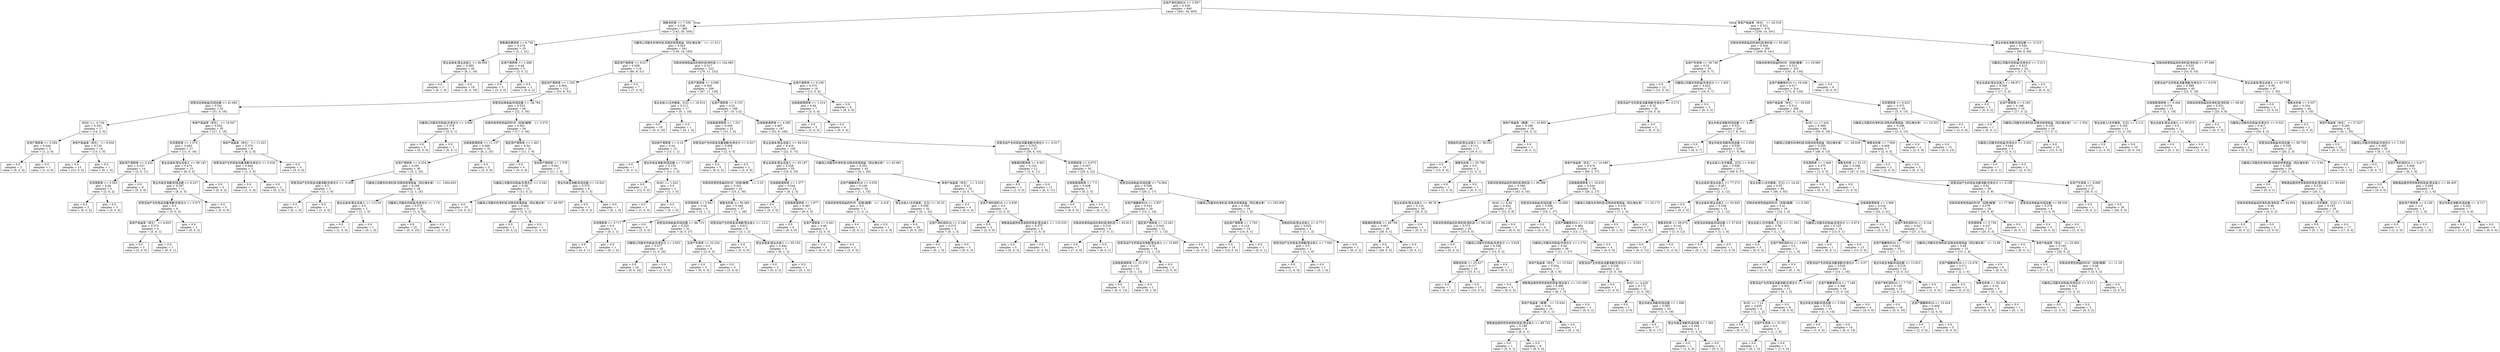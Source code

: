 digraph Tree {
node [shape=box] ;
0 [label="总资产净利润ROA <= 3.507\ngini = 0.538\nsamples = 840\nvalue = [401, 34, 405]"] ;
1 [label="销售毛利率 <= 7.336\ngini = 0.536\nsamples = 366\nvalue = [142, 20, 204]"] ;
0 -> 1 [labeldistance=2.5, labelangle=45, headlabel="True"] ;
2 [label="销售期间费用率 <= 6.739\ngini = 0.278\nsamples = 25\nvalue = [3, 1, 21]"] ;
1 -> 2 ;
3 [label="营业总成本/营业总收入 <= 96.956\ngini = 0.095\nsamples = 20\nvalue = [0, 1, 19]"] ;
2 -> 3 ;
4 [label="gini = 0.0\nsamples = 1\nvalue = [0, 1, 0]"] ;
3 -> 4 ;
5 [label="gini = 0.0\nsamples = 19\nvalue = [0, 0, 19]"] ;
3 -> 5 ;
6 [label="总资产周转率 <= 1.688\ngini = 0.48\nsamples = 5\nvalue = [3, 0, 2]"] ;
2 -> 6 ;
7 [label="gini = 0.0\nsamples = 3\nvalue = [3, 0, 0]"] ;
6 -> 7 ;
8 [label="gini = 0.0\nsamples = 2\nvalue = [0, 0, 2]"] ;
6 -> 8 ;
9 [label="归属母公司股东的净利润-扣除非经常损益（同比增长率） <= -11.511\ngini = 0.543\nsamples = 341\nvalue = [139, 19, 183]"] ;
1 -> 9 ;
10 [label="固定资产周转率 <= 6.017\ngini = 0.558\nsamples = 119\nvalue = [60, 8, 51]"] ;
9 -> 10 ;
11 [label="固定资产周转率 <= 1.255\ngini = 0.564\nsamples = 112\nvalue = [53, 8, 51]"] ;
10 -> 11 ;
12 [label="经营活动净收益/利润总额 <= 41.662\ngini = 0.541\nsamples = 52\nvalue = [31, 5, 16]"] ;
11 -> 12 ;
13 [label="ROIC <= -0.734\ngini = 0.291\nsamples = 17\nvalue = [14, 3, 0]"] ;
12 -> 13 ;
14 [label="总资产周转率 <= 0.284\ngini = 0.444\nsamples = 3\nvalue = [1, 2, 0]"] ;
13 -> 14 ;
15 [label="gini = 0.0\nsamples = 2\nvalue = [0, 2, 0]"] ;
14 -> 15 ;
16 [label="gini = 0.0\nsamples = 1\nvalue = [1, 0, 0]"] ;
14 -> 16 ;
17 [label="净资产收益率（年化） <= 9.034\ngini = 0.133\nsamples = 14\nvalue = [13, 1, 0]"] ;
13 -> 17 ;
18 [label="gini = 0.0\nsamples = 13\nvalue = [13, 0, 0]"] ;
17 -> 18 ;
19 [label="gini = 0.0\nsamples = 1\nvalue = [0, 1, 0]"] ;
17 -> 19 ;
20 [label="净资产收益率（年化） <= 10.047\ngini = 0.552\nsamples = 35\nvalue = [17, 2, 16]"] ;
12 -> 20 ;
21 [label="存货周转率 <= 1.074\ngini = 0.483\nsamples = 27\nvalue = [11, 0, 16]"] ;
20 -> 21 ;
22 [label="固定资产周转率 <= 0.432\ngini = 0.337\nsamples = 14\nvalue = [3, 0, 11]"] ;
21 -> 22 ;
23 [label="存货周转率 <= 0.503\ngini = 0.48\nsamples = 5\nvalue = [3, 0, 2]"] ;
22 -> 23 ;
24 [label="gini = 0.0\nsamples = 2\nvalue = [0, 0, 2]"] ;
23 -> 24 ;
25 [label="gini = 0.0\nsamples = 3\nvalue = [3, 0, 0]"] ;
23 -> 25 ;
26 [label="gini = 0.0\nsamples = 9\nvalue = [0, 0, 9]"] ;
22 -> 26 ;
27 [label="营业总成本/营业总收入 <= 99.145\ngini = 0.473\nsamples = 13\nvalue = [8, 0, 5]"] ;
21 -> 27 ;
28 [label="营业外收支净额/利润总额 <= 6.227\ngini = 0.397\nsamples = 11\nvalue = [8, 0, 3]"] ;
27 -> 28 ;
29 [label="经营活动产生的现金流量净额/负债合计 <= 0.073\ngini = 0.5\nsamples = 6\nvalue = [3, 0, 3]"] ;
28 -> 29 ;
30 [label="净资产收益率（年化） <= 6.653\ngini = 0.375\nsamples = 4\nvalue = [3, 0, 1]"] ;
29 -> 30 ;
31 [label="gini = 0.0\nsamples = 3\nvalue = [3, 0, 0]"] ;
30 -> 31 ;
32 [label="gini = 0.0\nsamples = 1\nvalue = [0, 0, 1]"] ;
30 -> 32 ;
33 [label="gini = 0.0\nsamples = 2\nvalue = [0, 0, 2]"] ;
29 -> 33 ;
34 [label="gini = 0.0\nsamples = 5\nvalue = [5, 0, 0]"] ;
28 -> 34 ;
35 [label="gini = 0.0\nsamples = 2\nvalue = [0, 0, 2]"] ;
27 -> 35 ;
36 [label="净资产收益率（年化） <= 11.021\ngini = 0.375\nsamples = 8\nvalue = [6, 2, 0]"] ;
20 -> 36 ;
37 [label="经营活动产生的现金流量净额/负债合计 <= 0.026\ngini = 0.444\nsamples = 3\nvalue = [1, 2, 0]"] ;
36 -> 37 ;
38 [label="gini = 0.0\nsamples = 1\nvalue = [1, 0, 0]"] ;
37 -> 38 ;
39 [label="gini = 0.0\nsamples = 2\nvalue = [0, 2, 0]"] ;
37 -> 39 ;
40 [label="gini = 0.0\nsamples = 5\nvalue = [5, 0, 0]"] ;
36 -> 40 ;
41 [label="经营活动净收益/利润总额 <= -36.784\ngini = 0.523\nsamples = 60\nvalue = [22, 3, 35]"] ;
11 -> 41 ;
42 [label="归属母公司股东的权益/负债合计 <= 0.849\ngini = 0.278\nsamples = 6\nvalue = [5, 0, 1]"] ;
41 -> 42 ;
43 [label="gini = 0.0\nsamples = 5\nvalue = [5, 0, 0]"] ;
42 -> 43 ;
44 [label="gini = 0.0\nsamples = 1\nvalue = [0, 0, 1]"] ;
42 -> 44 ;
45 [label="扣除非经常性损益的ROE（扣除/摊薄） <= 2.074\ngini = 0.501\nsamples = 54\nvalue = [17, 3, 34]"] ;
41 -> 45 ;
46 [label="应收账款周转率 <= 11.137\ngini = 0.389\nsamples = 33\nvalue = [6, 2, 25]"] ;
45 -> 46 ;
47 [label="总资产周转率 <= 0.254\ngini = 0.291\nsamples = 30\nvalue = [3, 2, 25]"] ;
46 -> 47 ;
48 [label="经营活动产生的现金流量净额/负债合计 <= -0.009\ngini = 0.5\nsamples = 2\nvalue = [1, 1, 0]"] ;
47 -> 48 ;
49 [label="gini = 0.0\nsamples = 1\nvalue = [0, 1, 0]"] ;
48 -> 49 ;
50 [label="gini = 0.0\nsamples = 1\nvalue = [1, 0, 0]"] ;
48 -> 50 ;
51 [label="归属母公司股东的净利润-扣除非经常损益（同比增长率） <= -1494.629\ngini = 0.196\nsamples = 28\nvalue = [2, 1, 25]"] ;
47 -> 51 ;
52 [label="营业总成本/营业总收入 <= 113.34\ngini = 0.5\nsamples = 2\nvalue = [1, 1, 0]"] ;
51 -> 52 ;
53 [label="gini = 0.0\nsamples = 1\nvalue = [1, 0, 0]"] ;
52 -> 53 ;
54 [label="gini = 0.0\nsamples = 1\nvalue = [0, 1, 0]"] ;
52 -> 54 ;
55 [label="归属母公司股东的权益/负债合计 <= 1.74\ngini = 0.074\nsamples = 26\nvalue = [1, 0, 25]"] ;
51 -> 55 ;
56 [label="gini = 0.0\nsamples = 25\nvalue = [0, 0, 25]"] ;
55 -> 56 ;
57 [label="gini = 0.0\nsamples = 1\nvalue = [1, 0, 0]"] ;
55 -> 57 ;
58 [label="gini = 0.0\nsamples = 3\nvalue = [3, 0, 0]"] ;
46 -> 58 ;
59 [label="固定资产周转率 <= 1.461\ngini = 0.54\nsamples = 21\nvalue = [11, 1, 9]"] ;
45 -> 59 ;
60 [label="gini = 0.0\nsamples = 4\nvalue = [0, 0, 4]"] ;
59 -> 60 ;
61 [label="流动资产周转率 <= 1.378\ngini = 0.491\nsamples = 17\nvalue = [11, 1, 5]"] ;
59 -> 61 ;
62 [label="归属母公司股东的权益/负债合计 <= 3.342\ngini = 0.26\nsamples = 13\nvalue = [11, 0, 2]"] ;
61 -> 62 ;
63 [label="gini = 0.0\nsamples = 10\nvalue = [10, 0, 0]"] ;
62 -> 63 ;
64 [label="归属母公司股东的净利润-扣除非经常损益（同比增长率） <= -46.597\ngini = 0.444\nsamples = 3\nvalue = [1, 0, 2]"] ;
62 -> 64 ;
65 [label="gini = 0.0\nsamples = 2\nvalue = [0, 0, 2]"] ;
64 -> 65 ;
66 [label="gini = 0.0\nsamples = 1\nvalue = [1, 0, 0]"] ;
64 -> 66 ;
67 [label="营业外收支净额/利润总额 <= 15.922\ngini = 0.375\nsamples = 4\nvalue = [0, 1, 3]"] ;
61 -> 67 ;
68 [label="gini = 0.0\nsamples = 3\nvalue = [0, 0, 3]"] ;
67 -> 68 ;
69 [label="gini = 0.0\nsamples = 1\nvalue = [0, 1, 0]"] ;
67 -> 69 ;
70 [label="gini = 0.0\nsamples = 7\nvalue = [7, 0, 0]"] ;
10 -> 70 ;
71 [label="扣除非经常损益后的净利润/净利润 <= 104.985\ngini = 0.517\nsamples = 222\nvalue = [79, 11, 132]"] ;
9 -> 71 ;
72 [label="总资产周转率 <= 0.098\ngini = 0.505\nsamples = 206\nvalue = [67, 11, 128]"] ;
71 -> 72 ;
73 [label="营业总收入(合并报表，亿元) <= 18.514\ngini = 0.111\nsamples = 17\nvalue = [0, 1, 16]"] ;
72 -> 73 ;
74 [label="gini = 0.0\nsamples = 16\nvalue = [0, 0, 16]"] ;
73 -> 74 ;
75 [label="gini = 0.0\nsamples = 1\nvalue = [0, 1, 0]"] ;
73 -> 75 ;
76 [label="总资产周转率 <= 0.153\ngini = 0.52\nsamples = 189\nvalue = [67, 10, 112]"] ;
72 -> 76 ;
77 [label="应收账款周转率 <= 1.521\ngini = 0.459\nsamples = 22\nvalue = [15, 1, 6]"] ;
76 -> 77 ;
78 [label="流动资产周转率 <= 0.16\ngini = 0.24\nsamples = 15\nvalue = [13, 1, 1]"] ;
77 -> 78 ;
79 [label="gini = 0.0\nsamples = 1\nvalue = [0, 0, 1]"] ;
78 -> 79 ;
80 [label="营业外收支净额/利润总额 <= 17.947\ngini = 0.133\nsamples = 14\nvalue = [13, 1, 0]"] ;
78 -> 80 ;
81 [label="gini = 0.0\nsamples = 12\nvalue = [12, 0, 0]"] ;
80 -> 81 ;
82 [label="ROIC <= 1.052\ngini = 0.5\nsamples = 2\nvalue = [1, 1, 0]"] ;
80 -> 82 ;
83 [label="gini = 0.0\nsamples = 1\nvalue = [1, 0, 0]"] ;
82 -> 83 ;
84 [label="gini = 0.0\nsamples = 1\nvalue = [0, 1, 0]"] ;
82 -> 84 ;
85 [label="经营活动产生的现金流量净额/负债合计 <= 0.027\ngini = 0.408\nsamples = 7\nvalue = [2, 0, 5]"] ;
77 -> 85 ;
86 [label="gini = 0.0\nsamples = 5\nvalue = [0, 0, 5]"] ;
85 -> 86 ;
87 [label="gini = 0.0\nsamples = 2\nvalue = [2, 0, 0]"] ;
85 -> 87 ;
88 [label="应收账款周转率 <= 4.385\ngini = 0.497\nsamples = 167\nvalue = [52, 9, 106]"] ;
76 -> 88 ;
89 [label="营业总成本/营业总收入 <= 94.318\ngini = 0.416\nsamples = 100\nvalue = [22, 5, 73]"] ;
88 -> 89 ;
90 [label="营业总成本/营业总收入 <= 93.187\ngini = 0.528\nsamples = 55\nvalue = [18, 4, 33]"] ;
89 -> 90 ;
91 [label="扣除非经常性损益的ROE（扣除/摊薄） <= 2.25\ngini = 0.431\nsamples = 42\nvalue = [10, 2, 30]"] ;
90 -> 91 ;
92 [label="存货周转率 <= 0.941\ngini = 0.56\nsamples = 5\nvalue = [3, 1, 1]"] ;
91 -> 92 ;
93 [label="存货周转率 <= 0.717\ngini = 0.5\nsamples = 2\nvalue = [0, 1, 1]"] ;
92 -> 93 ;
94 [label="gini = 0.0\nsamples = 1\nvalue = [0, 0, 1]"] ;
93 -> 94 ;
95 [label="gini = 0.0\nsamples = 1\nvalue = [0, 1, 0]"] ;
93 -> 95 ;
96 [label="gini = 0.0\nsamples = 3\nvalue = [3, 0, 0]"] ;
92 -> 96 ;
97 [label="销售毛利率 <= 60.484\ngini = 0.349\nsamples = 37\nvalue = [7, 1, 29]"] ;
91 -> 97 ;
98 [label="经营活动净收益/利润总额 <= 96.715\ngini = 0.225\nsamples = 31\nvalue = [4, 0, 27]"] ;
97 -> 98 ;
99 [label="归属母公司股东的权益/负债合计 <= 2.652\ngini = 0.077\nsamples = 25\nvalue = [1, 0, 24]"] ;
98 -> 99 ;
100 [label="gini = 0.0\nsamples = 24\nvalue = [0, 0, 24]"] ;
99 -> 100 ;
101 [label="gini = 0.0\nsamples = 1\nvalue = [1, 0, 0]"] ;
99 -> 101 ;
102 [label="总资产负债率 <= 22.224\ngini = 0.5\nsamples = 6\nvalue = [3, 0, 3]"] ;
98 -> 102 ;
103 [label="gini = 0.0\nsamples = 3\nvalue = [0, 0, 3]"] ;
102 -> 103 ;
104 [label="gini = 0.0\nsamples = 3\nvalue = [3, 0, 0]"] ;
102 -> 104 ;
105 [label="经营活动产生的现金流净额/营业收入 <= 12.2\ngini = 0.611\nsamples = 6\nvalue = [3, 1, 2]"] ;
97 -> 105 ;
106 [label="gini = 0.0\nsamples = 3\nvalue = [3, 0, 0]"] ;
105 -> 106 ;
107 [label="营业总成本/营业总收入 <= 85.153\ngini = 0.444\nsamples = 3\nvalue = [0, 1, 2]"] ;
105 -> 107 ;
108 [label="gini = 0.0\nsamples = 2\nvalue = [0, 0, 2]"] ;
107 -> 108 ;
109 [label="gini = 0.0\nsamples = 1\nvalue = [0, 1, 0]"] ;
107 -> 109 ;
110 [label="应收账款周转率 <= 1.377\ngini = 0.544\nsamples = 13\nvalue = [8, 2, 3]"] ;
90 -> 110 ;
111 [label="gini = 0.0\nsamples = 2\nvalue = [0, 2, 0]"] ;
110 -> 111 ;
112 [label="应收账款周转率 <= 1.977\ngini = 0.397\nsamples = 11\nvalue = [8, 0, 3]"] ;
110 -> 112 ;
113 [label="gini = 0.0\nsamples = 6\nvalue = [6, 0, 0]"] ;
112 -> 113 ;
114 [label="总资产周转率 <= 0.401\ngini = 0.48\nsamples = 5\nvalue = [2, 0, 3]"] ;
112 -> 114 ;
115 [label="gini = 0.0\nsamples = 3\nvalue = [0, 0, 3]"] ;
114 -> 115 ;
116 [label="gini = 0.0\nsamples = 2\nvalue = [2, 0, 0]"] ;
114 -> 116 ;
117 [label="归属母公司股东的净利润-扣除非经常损益（同比增长率） <= 62.981\ngini = 0.201\nsamples = 45\nvalue = [4, 1, 40]"] ;
89 -> 117 ;
118 [label="总资产报酬率ROA <= 0.035\ngini = 0.109\nsamples = 35\nvalue = [1, 1, 33]"] ;
117 -> 118 ;
119 [label="扣除非经常性损益的ROE（扣除/摊薄） <= -3.418\ngini = 0.5\nsamples = 2\nvalue = [1, 0, 1]"] ;
118 -> 119 ;
120 [label="gini = 0.0\nsamples = 1\nvalue = [0, 0, 1]"] ;
119 -> 120 ;
121 [label="gini = 0.0\nsamples = 1\nvalue = [1, 0, 0]"] ;
119 -> 121 ;
122 [label="营业总收入(合并报表，亿元) <= 30.32\ngini = 0.059\nsamples = 33\nvalue = [0, 1, 32]"] ;
118 -> 122 ;
123 [label="gini = 0.0\nsamples = 29\nvalue = [0, 0, 29]"] ;
122 -> 123 ;
124 [label="总资产净利润ROA <= 2.166\ngini = 0.375\nsamples = 4\nvalue = [0, 1, 3]"] ;
122 -> 124 ;
125 [label="gini = 0.0\nsamples = 1\nvalue = [0, 1, 0]"] ;
124 -> 125 ;
126 [label="gini = 0.0\nsamples = 3\nvalue = [0, 0, 3]"] ;
124 -> 126 ;
127 [label="净资产收益率（年化） <= 3.316\ngini = 0.42\nsamples = 10\nvalue = [3, 0, 7]"] ;
117 -> 127 ;
128 [label="gini = 0.0\nsamples = 4\nvalue = [0, 0, 4]"] ;
127 -> 128 ;
129 [label="总资产净利润ROA <= 0.838\ngini = 0.5\nsamples = 6\nvalue = [3, 0, 3]"] ;
127 -> 129 ;
130 [label="gini = 0.0\nsamples = 2\nvalue = [2, 0, 0]"] ;
129 -> 130 ;
131 [label="销售商品提供劳务收到的现金/营业收入 <= 110.235\ngini = 0.375\nsamples = 4\nvalue = [1, 0, 3]"] ;
129 -> 131 ;
132 [label="gini = 0.0\nsamples = 3\nvalue = [0, 0, 3]"] ;
131 -> 132 ;
133 [label="gini = 0.0\nsamples = 1\nvalue = [1, 0, 0]"] ;
131 -> 133 ;
134 [label="经营活动产生的现金流量净额/负债合计 <= -0.017\ngini = 0.553\nsamples = 67\nvalue = [30, 4, 33]"] ;
88 -> 134 ;
135 [label="销售期间费用率 <= 6.931\ngini = 0.153\nsamples = 12\nvalue = [1, 0, 11]"] ;
134 -> 135 ;
136 [label="gini = 0.0\nsamples = 1\nvalue = [1, 0, 0]"] ;
135 -> 136 ;
137 [label="gini = 0.0\nsamples = 11\nvalue = [0, 0, 11]"] ;
135 -> 137 ;
138 [label="存货周转率 <= 0.675\ngini = 0.557\nsamples = 55\nvalue = [29, 4, 22]"] ;
134 -> 138 ;
139 [label="应收账款周转率 <= 7.3\ngini = 0.408\nsamples = 7\nvalue = [0, 2, 5]"] ;
138 -> 139 ;
140 [label="gini = 0.0\nsamples = 5\nvalue = [0, 0, 5]"] ;
139 -> 140 ;
141 [label="gini = 0.0\nsamples = 2\nvalue = [0, 2, 0]"] ;
139 -> 141 ;
142 [label="经营活动净收益/利润总额 <= 74.064\ngini = 0.508\nsamples = 48\nvalue = [29, 2, 17]"] ;
138 -> 142 ;
143 [label="总资产报酬率ROA <= 2.957\ngini = 0.533\nsamples = 29\nvalue = [14, 1, 14]"] ;
142 -> 143 ;
144 [label="扣除非经常损益后的净利润/净利润 <= 83.812\ngini = 0.219\nsamples = 8\nvalue = [7, 0, 1]"] ;
143 -> 144 ;
145 [label="gini = 0.0\nsamples = 7\nvalue = [7, 0, 0]"] ;
144 -> 145 ;
146 [label="gini = 0.0\nsamples = 1\nvalue = [0, 0, 1]"] ;
144 -> 146 ;
147 [label="固定资产周转率 <= 12.261\ngini = 0.503\nsamples = 21\nvalue = [7, 1, 13]"] ;
143 -> 147 ;
148 [label="经营活动产生的现金流净额/营业收入 <= 15.805\ngini = 0.32\nsamples = 16\nvalue = [2, 1, 13]"] ;
147 -> 148 ;
149 [label="应收账款周转率 <= 25.276\ngini = 0.133\nsamples = 14\nvalue = [0, 1, 13]"] ;
148 -> 149 ;
150 [label="gini = 0.0\nsamples = 13\nvalue = [0, 0, 13]"] ;
149 -> 150 ;
151 [label="gini = 0.0\nsamples = 1\nvalue = [0, 1, 0]"] ;
149 -> 151 ;
152 [label="gini = 0.0\nsamples = 2\nvalue = [2, 0, 0]"] ;
148 -> 152 ;
153 [label="gini = 0.0\nsamples = 5\nvalue = [5, 0, 0]"] ;
147 -> 153 ;
154 [label="归属母公司股东的净利润-扣除非经常损益（同比增长率） <= 265.908\ngini = 0.349\nsamples = 19\nvalue = [15, 1, 3]"] ;
142 -> 154 ;
155 [label="流动资产周转率 <= 1.763\ngini = 0.124\nsamples = 15\nvalue = [14, 0, 1]"] ;
154 -> 155 ;
156 [label="gini = 0.0\nsamples = 14\nvalue = [14, 0, 0]"] ;
155 -> 156 ;
157 [label="gini = 0.0\nsamples = 1\nvalue = [0, 0, 1]"] ;
155 -> 157 ;
158 [label="息税前利润/营业总收入 <= 6.771\ngini = 0.625\nsamples = 4\nvalue = [1, 1, 2]"] ;
154 -> 158 ;
159 [label="经营活动产生的现金流净额/营业收入 <= 7.945\ngini = 0.5\nsamples = 2\nvalue = [1, 1, 0]"] ;
158 -> 159 ;
160 [label="gini = 0.0\nsamples = 1\nvalue = [1, 0, 0]"] ;
159 -> 160 ;
161 [label="gini = 0.0\nsamples = 1\nvalue = [0, 1, 0]"] ;
159 -> 161 ;
162 [label="gini = 0.0\nsamples = 2\nvalue = [0, 0, 2]"] ;
158 -> 162 ;
163 [label="总资产周转率 <= 0.236\ngini = 0.375\nsamples = 16\nvalue = [12, 0, 4]"] ;
71 -> 163 ;
164 [label="应收账款周转率 <= 1.314\ngini = 0.49\nsamples = 7\nvalue = [3, 0, 4]"] ;
163 -> 164 ;
165 [label="gini = 0.0\nsamples = 3\nvalue = [3, 0, 0]"] ;
164 -> 165 ;
166 [label="gini = 0.0\nsamples = 4\nvalue = [0, 0, 4]"] ;
164 -> 166 ;
167 [label="gini = 0.0\nsamples = 9\nvalue = [9, 0, 0]"] ;
163 -> 167 ;
168 [label="净资产收益率（年化） <= 24.318\ngini = 0.521\nsamples = 474\nvalue = [259, 14, 201]"] ;
0 -> 168 [labeldistance=2.5, labelangle=-45, headlabel="False"] ;
169 [label="扣除非经常损益后的净利润/净利润 <= 55.482\ngini = 0.504\nsamples = 358\nvalue = [209, 8, 141]"] ;
168 -> 169 ;
170 [label="总资产负债率 <= 39.748\ngini = 0.32\nsamples = 35\nvalue = [28, 0, 7]"] ;
169 -> 170 ;
171 [label="gini = 0.0\nsamples = 12\nvalue = [12, 0, 0]"] ;
170 -> 171 ;
172 [label="归属母公司股东的权益/负债合计 <= 1.402\ngini = 0.423\nsamples = 23\nvalue = [16, 0, 7]"] ;
170 -> 172 ;
173 [label="经营活动产生的现金流量净额/负债合计 <= 0.272\ngini = 0.32\nsamples = 20\nvalue = [16, 0, 4]"] ;
172 -> 173 ;
174 [label="净资产收益率（摊薄） <= 16.805\ngini = 0.198\nsamples = 18\nvalue = [16, 0, 2]"] ;
173 -> 174 ;
175 [label="息税前利润/营业总收入 <= 36.353\ngini = 0.111\nsamples = 17\nvalue = [16, 0, 1]"] ;
174 -> 175 ;
176 [label="gini = 0.0\nsamples = 15\nvalue = [15, 0, 0]"] ;
175 -> 176 ;
177 [label="销售毛利率 <= 35.789\ngini = 0.5\nsamples = 2\nvalue = [1, 0, 1]"] ;
175 -> 177 ;
178 [label="gini = 0.0\nsamples = 1\nvalue = [1, 0, 0]"] ;
177 -> 178 ;
179 [label="gini = 0.0\nsamples = 1\nvalue = [0, 0, 1]"] ;
177 -> 179 ;
180 [label="gini = 0.0\nsamples = 1\nvalue = [0, 0, 1]"] ;
174 -> 180 ;
181 [label="gini = 0.0\nsamples = 2\nvalue = [0, 0, 2]"] ;
173 -> 181 ;
182 [label="gini = 0.0\nsamples = 3\nvalue = [0, 0, 3]"] ;
172 -> 182 ;
183 [label="扣除非经常性损益的ROE（扣除/摊薄） <= 19.965\ngini = 0.513\nsamples = 323\nvalue = [181, 8, 134]"] ;
169 -> 183 ;
184 [label="总资产报酬率ROA <= 16.446\ngini = 0.517\nsamples = 314\nvalue = [172, 8, 134]"] ;
183 -> 184 ;
185 [label="净资产收益率（年化） <= 19.028\ngini = 0.513\nsamples = 294\nvalue = [167, 8, 119]"] ;
184 -> 185 ;
186 [label="营业外收支净额/利润总额 <= -4.455\ngini = 0.531\nsamples = 226\nvalue = [117, 8, 101]"] ;
185 -> 186 ;
187 [label="gini = 0.0\nsamples = 7\nvalue = [0, 0, 7]"] ;
186 -> 187 ;
188 [label="营业外收支净额/利润总额 <= 2.658\ngini = 0.529\nsamples = 219\nvalue = [117, 8, 94]"] ;
186 -> 188 ;
189 [label="净资产收益率（年化） <= 14.589\ngini = 0.474\nsamples = 108\nvalue = [69, 2, 37]"] ;
188 -> 189 ;
190 [label="扣除非经常损益后的净利润/净利润 <= 99.088\ngini = 0.306\nsamples = 53\nvalue = [43, 0, 10]"] ;
189 -> 190 ;
191 [label="营业总成本/营业总收入 <= 96.76\ngini = 0.124\nsamples = 30\nvalue = [28, 0, 2]"] ;
190 -> 191 ;
192 [label="销售期间费用率 <= 49.709\ngini = 0.067\nsamples = 29\nvalue = [28, 0, 1]"] ;
191 -> 192 ;
193 [label="gini = 0.0\nsamples = 28\nvalue = [28, 0, 0]"] ;
192 -> 193 ;
194 [label="gini = 0.0\nsamples = 1\nvalue = [0, 0, 1]"] ;
192 -> 194 ;
195 [label="gini = 0.0\nsamples = 1\nvalue = [0, 0, 1]"] ;
191 -> 195 ;
196 [label="ROIC <= 8.94\ngini = 0.454\nsamples = 23\nvalue = [15, 0, 8]"] ;
190 -> 196 ;
197 [label="扣除非经常损益后的净利润/净利润 <= 99.238\ngini = 0.375\nsamples = 20\nvalue = [15, 0, 5]"] ;
196 -> 197 ;
198 [label="gini = 0.0\nsamples = 3\nvalue = [0, 0, 3]"] ;
197 -> 198 ;
199 [label="归属母公司股东的权益/负债合计 <= 5.628\ngini = 0.208\nsamples = 17\nvalue = [15, 0, 2]"] ;
197 -> 199 ;
200 [label="销售毛利率 <= 25.027\ngini = 0.117\nsamples = 16\nvalue = [15, 0, 1]"] ;
199 -> 200 ;
201 [label="gini = 0.0\nsamples = 1\nvalue = [0, 0, 1]"] ;
200 -> 201 ;
202 [label="gini = 0.0\nsamples = 15\nvalue = [15, 0, 0]"] ;
200 -> 202 ;
203 [label="gini = 0.0\nsamples = 1\nvalue = [0, 0, 1]"] ;
199 -> 203 ;
204 [label="gini = 0.0\nsamples = 3\nvalue = [0, 0, 3]"] ;
196 -> 204 ;
205 [label="应收账款周转率 <= 16.619\ngini = 0.534\nsamples = 55\nvalue = [26, 2, 27]"] ;
189 -> 205 ;
206 [label="经营活动净收益/利润总额 <= 12.668\ngini = 0.506\nsamples = 47\nvalue = [19, 1, 27]"] ;
205 -> 206 ;
207 [label="gini = 0.0\nsamples = 4\nvalue = [4, 0, 0]"] ;
206 -> 207 ;
208 [label="总资产报酬率ROA <= 13.508\ngini = 0.484\nsamples = 43\nvalue = [15, 1, 27]"] ;
206 -> 208 ;
209 [label="归属母公司股东的权益/负债合计 <= 1.174\ngini = 0.44\nsamples = 39\nvalue = [11, 1, 27]"] ;
208 -> 209 ;
210 [label="净资产收益率（年化） <= 15.544\ngini = 0.554\nsamples = 17\nvalue = [8, 1, 8]"] ;
209 -> 210 ;
211 [label="gini = 0.0\nsamples = 5\nvalue = [0, 0, 5]"] ;
210 -> 211 ;
212 [label="销售商品提供劳务收到的现金/营业收入 <= 131.695\ngini = 0.486\nsamples = 12\nvalue = [8, 1, 3]"] ;
210 -> 212 ;
213 [label="净资产收益率（摊薄） <= 15.634\ngini = 0.34\nsamples = 10\nvalue = [8, 1, 1]"] ;
212 -> 213 ;
214 [label="销售商品提供劳务收到的现金/营业收入 <= 88.735\ngini = 0.198\nsamples = 9\nvalue = [8, 0, 1]"] ;
213 -> 214 ;
215 [label="gini = 0.0\nsamples = 1\nvalue = [0, 0, 1]"] ;
214 -> 215 ;
216 [label="gini = 0.0\nsamples = 8\nvalue = [8, 0, 0]"] ;
214 -> 216 ;
217 [label="gini = 0.0\nsamples = 1\nvalue = [0, 1, 0]"] ;
213 -> 217 ;
218 [label="gini = 0.0\nsamples = 2\nvalue = [0, 0, 2]"] ;
212 -> 218 ;
219 [label="经营活动产生的现金流量净额/负债合计 <= -0.051\ngini = 0.236\nsamples = 22\nvalue = [3, 0, 19]"] ;
209 -> 219 ;
220 [label="gini = 0.0\nsamples = 1\nvalue = [1, 0, 0]"] ;
219 -> 220 ;
221 [label="ROIC <= 4.435\ngini = 0.172\nsamples = 21\nvalue = [2, 0, 19]"] ;
219 -> 221 ;
222 [label="gini = 0.0\nsamples = 1\nvalue = [1, 0, 0]"] ;
221 -> 222 ;
223 [label="营业外收支净额/利润总额 <= 1.008\ngini = 0.095\nsamples = 20\nvalue = [1, 0, 19]"] ;
221 -> 223 ;
224 [label="gini = 0.0\nsamples = 17\nvalue = [0, 0, 17]"] ;
223 -> 224 ;
225 [label="营业外收支净额/利润总额 <= 1.362\ngini = 0.444\nsamples = 3\nvalue = [1, 0, 2]"] ;
223 -> 225 ;
226 [label="gini = 0.0\nsamples = 1\nvalue = [1, 0, 0]"] ;
225 -> 226 ;
227 [label="gini = 0.0\nsamples = 2\nvalue = [0, 0, 2]"] ;
225 -> 227 ;
228 [label="gini = 0.0\nsamples = 4\nvalue = [4, 0, 0]"] ;
208 -> 228 ;
229 [label="归属母公司股东的净利润-扣除非经常损益（同比增长率） <= 20.172\ngini = 0.219\nsamples = 8\nvalue = [7, 1, 0]"] ;
205 -> 229 ;
230 [label="gini = 0.0\nsamples = 1\nvalue = [0, 1, 0]"] ;
229 -> 230 ;
231 [label="gini = 0.0\nsamples = 7\nvalue = [7, 0, 0]"] ;
229 -> 231 ;
232 [label="营业总收入(合并报表，亿元) <= 8.841\ngini = 0.546\nsamples = 111\nvalue = [48, 6, 57]"] ;
188 -> 232 ;
233 [label="营业总成本/营业总收入 <= 77.272\ngini = 0.457\nsamples = 17\nvalue = [2, 3, 12]"] ;
232 -> 233 ;
234 [label="gini = 0.0\nsamples = 2\nvalue = [0, 2, 0]"] ;
233 -> 234 ;
235 [label="营业总成本/营业总收入 <= 93.845\ngini = 0.338\nsamples = 15\nvalue = [2, 1, 12]"] ;
233 -> 235 ;
236 [label="销售毛利率 <= 69.674\ngini = 0.142\nsamples = 13\nvalue = [1, 0, 12]"] ;
235 -> 236 ;
237 [label="gini = 0.0\nsamples = 12\nvalue = [0, 0, 12]"] ;
236 -> 237 ;
238 [label="gini = 0.0\nsamples = 1\nvalue = [1, 0, 0]"] ;
236 -> 238 ;
239 [label="经营活动净收益/利润总额 <= 57.816\ngini = 0.5\nsamples = 2\nvalue = [1, 1, 0]"] ;
235 -> 239 ;
240 [label="gini = 0.0\nsamples = 1\nvalue = [0, 1, 0]"] ;
239 -> 240 ;
241 [label="gini = 0.0\nsamples = 1\nvalue = [1, 0, 0]"] ;
239 -> 241 ;
242 [label="营业总收入(合并报表，亿元) <= 14.26\ngini = 0.53\nsamples = 94\nvalue = [46, 3, 45]"] ;
232 -> 242 ;
243 [label="扣除非经常性损益的ROE（扣除/摊薄） <= 6.382\ngini = 0.41\nsamples = 19\nvalue = [14, 1, 4]"] ;
242 -> 243 ;
244 [label="营业总收入(合并报表，亿元) <= 11.582\ngini = 0.56\nsamples = 5\nvalue = [1, 1, 3]"] ;
243 -> 244 ;
245 [label="gini = 0.0\nsamples = 3\nvalue = [0, 0, 3]"] ;
244 -> 245 ;
246 [label="总资产净利润ROA <= 3.999\ngini = 0.5\nsamples = 2\nvalue = [1, 1, 0]"] ;
244 -> 246 ;
247 [label="gini = 0.0\nsamples = 1\nvalue = [1, 0, 0]"] ;
246 -> 247 ;
248 [label="gini = 0.0\nsamples = 1\nvalue = [0, 1, 0]"] ;
246 -> 248 ;
249 [label="归属母公司股东的权益/负债合计 <= 0.674\ngini = 0.133\nsamples = 14\nvalue = [13, 0, 1]"] ;
243 -> 249 ;
250 [label="gini = 0.0\nsamples = 1\nvalue = [0, 0, 1]"] ;
249 -> 250 ;
251 [label="gini = 0.0\nsamples = 13\nvalue = [13, 0, 0]"] ;
249 -> 251 ;
252 [label="应收账款周转率 <= 2.906\ngini = 0.518\nsamples = 75\nvalue = [32, 2, 41]"] ;
242 -> 252 ;
253 [label="gini = 0.0\nsamples = 5\nvalue = [5, 0, 0]"] ;
252 -> 253 ;
254 [label="总资产净利润ROA <= 9.144\ngini = 0.507\nsamples = 70\nvalue = [27, 2, 41]"] ;
252 -> 254 ;
255 [label="总资产报酬率ROA <= 7.705\ngini = 0.452\nsamples = 55\nvalue = [17, 1, 37]"] ;
254 -> 255 ;
256 [label="经营活动产生的现金流量净额/负债合计 <= 0.07\ngini = 0.529\nsamples = 31\nvalue = [14, 1, 16]"] ;
255 -> 256 ;
257 [label="经营活动产生的现金流量净额/负债合计 <= 0.004\ngini = 0.403\nsamples = 12\nvalue = [9, 1, 2]"] ;
256 -> 257 ;
258 [label="ROIC <= 7.14\ngini = 0.625\nsamples = 4\nvalue = [1, 1, 2]"] ;
257 -> 258 ;
259 [label="gini = 0.0\nsamples = 2\nvalue = [0, 0, 2]"] ;
258 -> 259 ;
260 [label="总资产负债率 <= 32.351\ngini = 0.5\nsamples = 2\nvalue = [1, 1, 0]"] ;
258 -> 260 ;
261 [label="gini = 0.0\nsamples = 1\nvalue = [0, 1, 0]"] ;
260 -> 261 ;
262 [label="gini = 0.0\nsamples = 1\nvalue = [1, 0, 0]"] ;
260 -> 262 ;
263 [label="gini = 0.0\nsamples = 8\nvalue = [8, 0, 0]"] ;
257 -> 263 ;
264 [label="总资产报酬率ROA <= 7.168\ngini = 0.388\nsamples = 19\nvalue = [5, 0, 14]"] ;
256 -> 264 ;
265 [label="营业外收支净额/利润总额 <= 3.304\ngini = 0.124\nsamples = 15\nvalue = [1, 0, 14]"] ;
264 -> 265 ;
266 [label="gini = 0.0\nsamples = 1\nvalue = [1, 0, 0]"] ;
265 -> 266 ;
267 [label="gini = 0.0\nsamples = 14\nvalue = [0, 0, 14]"] ;
265 -> 267 ;
268 [label="gini = 0.0\nsamples = 4\nvalue = [4, 0, 0]"] ;
264 -> 268 ;
269 [label="营业外收支净额/利润总额 <= 13.815\ngini = 0.219\nsamples = 24\nvalue = [3, 0, 21]"] ;
255 -> 269 ;
270 [label="总资产净利润ROA <= 7.735\ngini = 0.159\nsamples = 23\nvalue = [2, 0, 21]"] ;
269 -> 270 ;
271 [label="gini = 0.0\nsamples = 16\nvalue = [0, 0, 16]"] ;
270 -> 271 ;
272 [label="总资产报酬率ROA <= 10.454\ngini = 0.408\nsamples = 7\nvalue = [2, 0, 5]"] ;
270 -> 272 ;
273 [label="gini = 0.0\nsamples = 2\nvalue = [2, 0, 0]"] ;
272 -> 273 ;
274 [label="gini = 0.0\nsamples = 5\nvalue = [0, 0, 5]"] ;
272 -> 274 ;
275 [label="gini = 0.0\nsamples = 1\nvalue = [1, 0, 0]"] ;
269 -> 275 ;
276 [label="归属母公司股东的净利润-扣除非经常损益（同比增长率） <= 12.98\ngini = 0.48\nsamples = 15\nvalue = [10, 1, 4]"] ;
254 -> 276 ;
277 [label="总资产报酬率ROA <= 12.478\ngini = 0.571\nsamples = 7\nvalue = [2, 1, 4]"] ;
276 -> 277 ;
278 [label="gini = 0.0\nsamples = 2\nvalue = [2, 0, 0]"] ;
277 -> 278 ;
279 [label="销售毛利率 <= 60.304\ngini = 0.32\nsamples = 5\nvalue = [0, 1, 4]"] ;
277 -> 279 ;
280 [label="gini = 0.0\nsamples = 4\nvalue = [0, 0, 4]"] ;
279 -> 280 ;
281 [label="gini = 0.0\nsamples = 1\nvalue = [0, 1, 0]"] ;
279 -> 281 ;
282 [label="gini = 0.0\nsamples = 8\nvalue = [8, 0, 0]"] ;
276 -> 282 ;
283 [label="ROIC <= 17.434\ngini = 0.389\nsamples = 68\nvalue = [50, 0, 18]"] ;
185 -> 283 ;
284 [label="归属母公司股东的净利润-扣除非经常损益（同比增长率） <= -28.839\ngini = 0.335\nsamples = 61\nvalue = [48, 0, 13]"] ;
283 -> 284 ;
285 [label="存货周转率 <= 1.468\ngini = 0.375\nsamples = 4\nvalue = [1, 0, 3]"] ;
284 -> 285 ;
286 [label="gini = 0.0\nsamples = 3\nvalue = [0, 0, 3]"] ;
285 -> 286 ;
287 [label="gini = 0.0\nsamples = 1\nvalue = [1, 0, 0]"] ;
285 -> 287 ;
288 [label="销售毛利率 <= 51.15\ngini = 0.289\nsamples = 57\nvalue = [47, 0, 10]"] ;
284 -> 288 ;
289 [label="经营活动产生的现金流量净额/负债合计 <= 0.188\ngini = 0.42\nsamples = 30\nvalue = [21, 0, 9]"] ;
288 -> 289 ;
290 [label="扣除非经常性损益的ROE（扣除/摊薄） <= 17.968\ngini = 0.278\nsamples = 24\nvalue = [20, 0, 4]"] ;
289 -> 290 ;
291 [label="存货周转率 <= 0.739\ngini = 0.227\nsamples = 23\nvalue = [20, 0, 3]"] ;
290 -> 291 ;
292 [label="gini = 0.0\nsamples = 1\nvalue = [0, 0, 1]"] ;
291 -> 292 ;
293 [label="净资产收益率（年化） <= 22.963\ngini = 0.165\nsamples = 22\nvalue = [20, 0, 2]"] ;
291 -> 293 ;
294 [label="gini = 0.0\nsamples = 17\nvalue = [17, 0, 0]"] ;
293 -> 294 ;
295 [label="扣除非经常性损益的ROE（扣除/摊薄） <= 11.29\ngini = 0.48\nsamples = 5\nvalue = [3, 0, 2]"] ;
293 -> 295 ;
296 [label="归属母公司股东的权益/负债合计 <= 0.511\ngini = 0.444\nsamples = 3\nvalue = [1, 0, 2]"] ;
295 -> 296 ;
297 [label="gini = 0.0\nsamples = 1\nvalue = [1, 0, 0]"] ;
296 -> 297 ;
298 [label="gini = 0.0\nsamples = 2\nvalue = [0, 0, 2]"] ;
296 -> 298 ;
299 [label="gini = 0.0\nsamples = 2\nvalue = [2, 0, 0]"] ;
295 -> 299 ;
300 [label="gini = 0.0\nsamples = 1\nvalue = [0, 0, 1]"] ;
290 -> 300 ;
301 [label="经营活动净收益/利润总额 <= 98.526\ngini = 0.278\nsamples = 6\nvalue = [1, 0, 5]"] ;
289 -> 301 ;
302 [label="gini = 0.0\nsamples = 5\nvalue = [0, 0, 5]"] ;
301 -> 302 ;
303 [label="gini = 0.0\nsamples = 1\nvalue = [1, 0, 0]"] ;
301 -> 303 ;
304 [label="总资产负债率 <= 8.888\ngini = 0.071\nsamples = 27\nvalue = [26, 0, 1]"] ;
288 -> 304 ;
305 [label="gini = 0.0\nsamples = 1\nvalue = [0, 0, 1]"] ;
304 -> 305 ;
306 [label="gini = 0.0\nsamples = 26\nvalue = [26, 0, 0]"] ;
304 -> 306 ;
307 [label="销售毛利率 <= 7.009\ngini = 0.408\nsamples = 7\nvalue = [2, 0, 5]"] ;
283 -> 307 ;
308 [label="gini = 0.0\nsamples = 2\nvalue = [2, 0, 0]"] ;
307 -> 308 ;
309 [label="gini = 0.0\nsamples = 5\nvalue = [0, 0, 5]"] ;
307 -> 309 ;
310 [label="存货周转率 <= 6.825\ngini = 0.375\nsamples = 20\nvalue = [5, 0, 15]"] ;
184 -> 310 ;
311 [label="归属母公司股东的净利润-扣除非经常损益（同比增长率） <= 10.322\ngini = 0.208\nsamples = 17\nvalue = [2, 0, 15]"] ;
310 -> 311 ;
312 [label="gini = 0.0\nsamples = 2\nvalue = [2, 0, 0]"] ;
311 -> 312 ;
313 [label="gini = 0.0\nsamples = 15\nvalue = [0, 0, 15]"] ;
311 -> 313 ;
314 [label="gini = 0.0\nsamples = 3\nvalue = [3, 0, 0]"] ;
310 -> 314 ;
315 [label="gini = 0.0\nsamples = 9\nvalue = [9, 0, 0]"] ;
183 -> 315 ;
316 [label="营业外收支净额/利润总额 <= -0.315\ngini = 0.544\nsamples = 116\nvalue = [50, 6, 60]"] ;
168 -> 316 ;
317 [label="归属母公司股东的权益/负债合计 <= 5.311\ngini = 0.413\nsamples = 24\nvalue = [17, 0, 7]"] ;
316 -> 317 ;
318 [label="营业总成本/营业总收入 <= 68.971\ngini = 0.308\nsamples = 21\nvalue = [17, 0, 4]"] ;
317 -> 318 ;
319 [label="gini = 0.0\nsamples = 2\nvalue = [0, 0, 2]"] ;
318 -> 319 ;
320 [label="总资产周转率 <= 0.192\ngini = 0.188\nsamples = 19\nvalue = [17, 0, 2]"] ;
318 -> 320 ;
321 [label="gini = 0.0\nsamples = 1\nvalue = [0, 0, 1]"] ;
320 -> 321 ;
322 [label="归属母公司股东的净利润-扣除非经常损益（同比增长率） <= -1.554\ngini = 0.105\nsamples = 18\nvalue = [17, 0, 1]"] ;
320 -> 322 ;
323 [label="归属母公司股东的权益/负债合计 <= 3.352\ngini = 0.444\nsamples = 3\nvalue = [2, 0, 1]"] ;
322 -> 323 ;
324 [label="gini = 0.0\nsamples = 1\nvalue = [0, 0, 1]"] ;
323 -> 324 ;
325 [label="gini = 0.0\nsamples = 2\nvalue = [2, 0, 0]"] ;
323 -> 325 ;
326 [label="gini = 0.0\nsamples = 15\nvalue = [15, 0, 0]"] ;
322 -> 326 ;
327 [label="gini = 0.0\nsamples = 3\nvalue = [0, 0, 3]"] ;
317 -> 327 ;
328 [label="扣除非经常损益后的净利润/净利润 <= 97.686\ngini = 0.535\nsamples = 92\nvalue = [33, 6, 53]"] ;
316 -> 328 ;
329 [label="经营活动产生的现金流量净额/负债合计 <= 0.076\ngini = 0.589\nsamples = 45\nvalue = [22, 5, 18]"] ;
328 -> 329 ;
330 [label="应收账款周转率 <= 6.494\ngini = 0.379\nsamples = 13\nvalue = [2, 1, 10]"] ;
329 -> 330 ;
331 [label="营业总收入(合并报表，亿元) <= 2.112\ngini = 0.165\nsamples = 11\nvalue = [1, 0, 10]"] ;
330 -> 331 ;
332 [label="gini = 0.0\nsamples = 1\nvalue = [1, 0, 0]"] ;
331 -> 332 ;
333 [label="gini = 0.0\nsamples = 10\nvalue = [0, 0, 10]"] ;
331 -> 333 ;
334 [label="营业总成本/营业总收入 <= 95.874\ngini = 0.5\nsamples = 2\nvalue = [1, 1, 0]"] ;
330 -> 334 ;
335 [label="gini = 0.0\nsamples = 1\nvalue = [0, 1, 0]"] ;
334 -> 335 ;
336 [label="gini = 0.0\nsamples = 1\nvalue = [1, 0, 0]"] ;
334 -> 336 ;
337 [label="扣除非经常损益后的净利润/净利润 <= 68.49\ngini = 0.531\nsamples = 32\nvalue = [20, 4, 8]"] ;
329 -> 337 ;
338 [label="gini = 0.0\nsamples = 5\nvalue = [0, 0, 5]"] ;
337 -> 338 ;
339 [label="归属母公司股东的权益/负债合计 <= 0.522\ngini = 0.417\nsamples = 27\nvalue = [20, 4, 3]"] ;
337 -> 339 ;
340 [label="gini = 0.0\nsamples = 2\nvalue = [0, 2, 0]"] ;
339 -> 340 ;
341 [label="经营活动净收益/利润总额 <= 98.759\ngini = 0.339\nsamples = 25\nvalue = [20, 2, 3]"] ;
339 -> 341 ;
342 [label="归属母公司股东的净利润-扣除非经常损益（同比增长率） <= 3.94\ngini = 0.288\nsamples = 24\nvalue = [20, 1, 3]"] ;
341 -> 342 ;
343 [label="gini = 0.0\nsamples = 1\nvalue = [0, 0, 1]"] ;
342 -> 343 ;
344 [label="销售商品提供劳务收到的现金/营业收入 <= 95.685\ngini = 0.234\nsamples = 23\nvalue = [20, 1, 2]"] ;
342 -> 344 ;
345 [label="扣除非经常损益后的净利润/净利润 <= 84.004\ngini = 0.48\nsamples = 5\nvalue = [3, 0, 2]"] ;
344 -> 345 ;
346 [label="gini = 0.0\nsamples = 2\nvalue = [0, 0, 2]"] ;
345 -> 346 ;
347 [label="gini = 0.0\nsamples = 3\nvalue = [3, 0, 0]"] ;
345 -> 347 ;
348 [label="营业总收入(合并报表，亿元) <= 5.384\ngini = 0.105\nsamples = 18\nvalue = [17, 1, 0]"] ;
344 -> 348 ;
349 [label="gini = 0.0\nsamples = 1\nvalue = [0, 1, 0]"] ;
348 -> 349 ;
350 [label="gini = 0.0\nsamples = 17\nvalue = [17, 0, 0]"] ;
348 -> 350 ;
351 [label="gini = 0.0\nsamples = 1\nvalue = [0, 1, 0]"] ;
341 -> 351 ;
352 [label="营业总成本/营业总收入 <= 63.756\ngini = 0.39\nsamples = 47\nvalue = [11, 1, 35]"] ;
328 -> 352 ;
353 [label="gini = 0.0\nsamples = 3\nvalue = [3, 0, 0]"] ;
352 -> 353 ;
354 [label="销售毛利率 <= 9.337\ngini = 0.334\nsamples = 44\nvalue = [8, 1, 35]"] ;
352 -> 354 ;
355 [label="gini = 0.0\nsamples = 2\nvalue = [2, 0, 0]"] ;
354 -> 355 ;
356 [label="净资产收益率（年化） <= 27.827\ngini = 0.285\nsamples = 42\nvalue = [6, 1, 35]"] ;
354 -> 356 ;
357 [label="gini = 0.0\nsamples = 22\nvalue = [0, 0, 22]"] ;
356 -> 357 ;
358 [label="归属母公司股东的权益/负债合计 <= 1.535\ngini = 0.485\nsamples = 20\nvalue = [6, 1, 13]"] ;
356 -> 358 ;
359 [label="gini = 0.0\nsamples = 7\nvalue = [0, 0, 7]"] ;
358 -> 359 ;
360 [label="总资产净利润ROA <= 9.417\ngini = 0.568\nsamples = 13\nvalue = [6, 1, 6]"] ;
358 -> 360 ;
361 [label="gini = 0.0\nsamples = 4\nvalue = [4, 0, 0]"] ;
360 -> 361 ;
362 [label="销售商品提供劳务收到的现金/营业收入 <= 88.405\ngini = 0.494\nsamples = 9\nvalue = [2, 1, 6]"] ;
360 -> 362 ;
363 [label="固定资产周转率 <= 8.149\ngini = 0.5\nsamples = 2\nvalue = [1, 1, 0]"] ;
362 -> 363 ;
364 [label="gini = 0.0\nsamples = 1\nvalue = [1, 0, 0]"] ;
363 -> 364 ;
365 [label="gini = 0.0\nsamples = 1\nvalue = [0, 1, 0]"] ;
363 -> 365 ;
366 [label="营业外收支净额/利润总额 <= -0.117\ngini = 0.245\nsamples = 7\nvalue = [1, 0, 6]"] ;
362 -> 366 ;
367 [label="gini = 0.0\nsamples = 1\nvalue = [1, 0, 0]"] ;
366 -> 367 ;
368 [label="gini = 0.0\nsamples = 6\nvalue = [0, 0, 6]"] ;
366 -> 368 ;
}